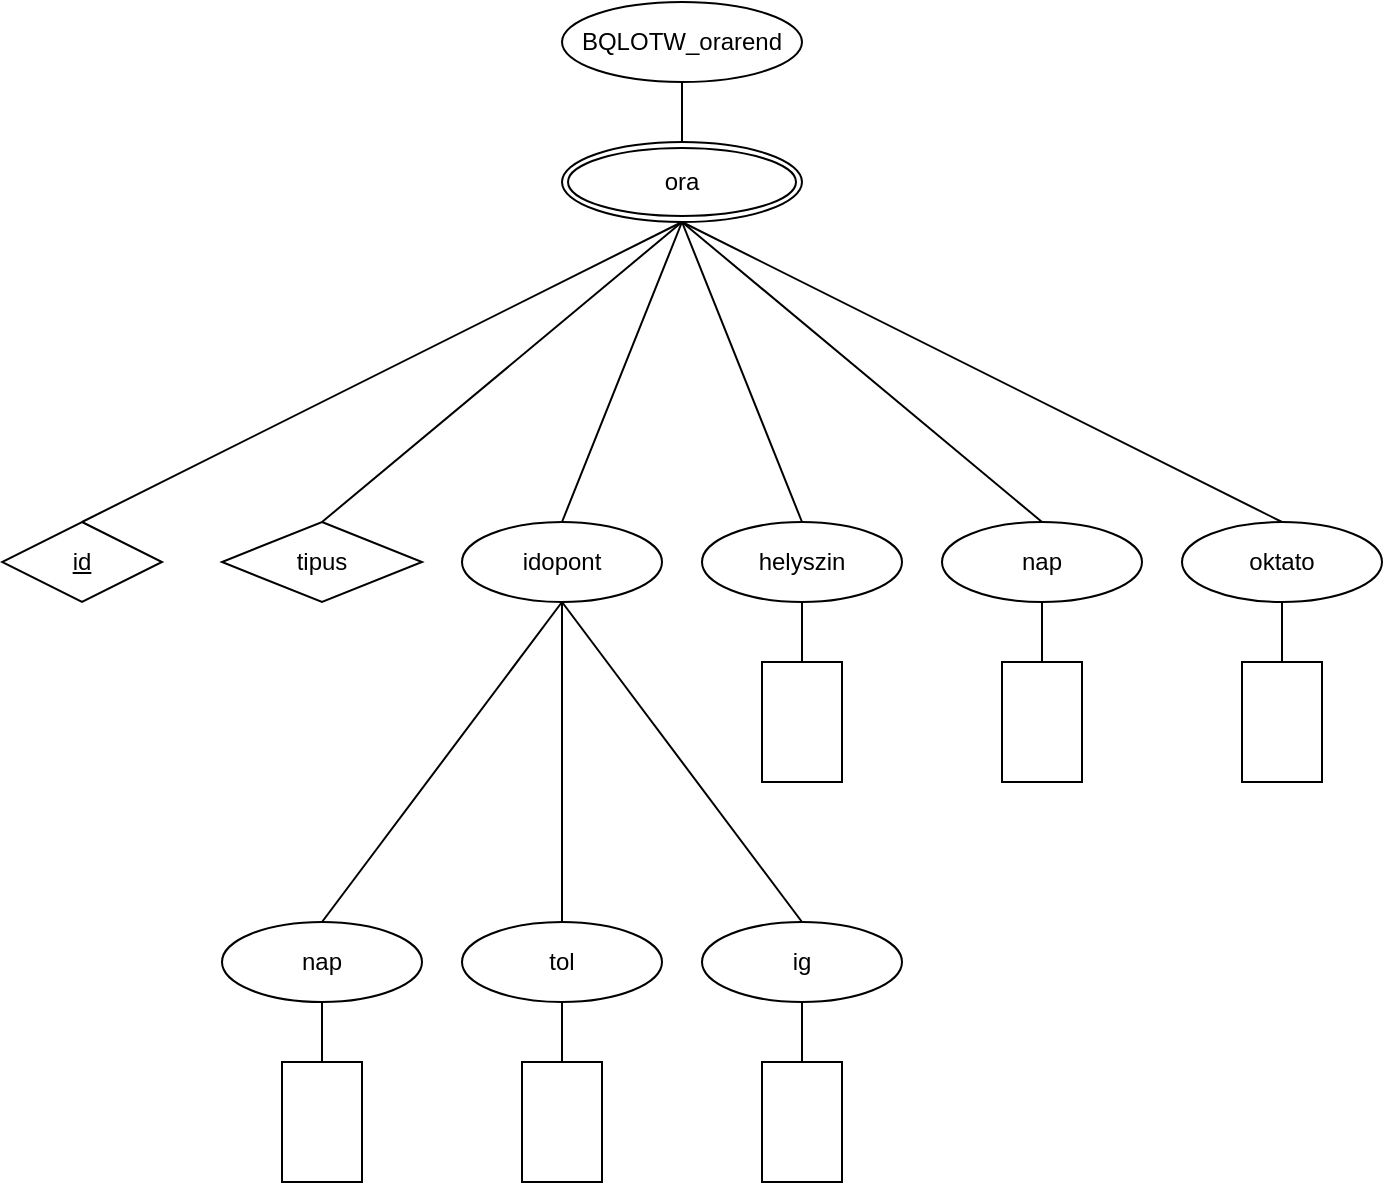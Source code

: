 <mxfile pages="2">
    <diagram name="Page-1" id="rCyAOGevqVK6DVIIFY3F">
        <mxGraphModel dx="1086" dy="513" grid="1" gridSize="10" guides="1" tooltips="1" connect="1" arrows="1" fold="1" page="1" pageScale="1" pageWidth="850" pageHeight="1100" math="0" shadow="0">
            <root>
                <mxCell id="0"/>
                <mxCell id="1" parent="0"/>
                <mxCell id="eia2CEKy0ZRSpAKBnFNo-5" value="ora" style="ellipse;shape=doubleEllipse;margin=3;whiteSpace=wrap;html=1;align=center;" parent="1" vertex="1">
                    <mxGeometry x="340" y="310" width="120" height="40" as="geometry"/>
                </mxCell>
                <mxCell id="eia2CEKy0ZRSpAKBnFNo-6" value="BQLOTW_orarend" style="ellipse;whiteSpace=wrap;html=1;align=center;" parent="1" vertex="1">
                    <mxGeometry x="340" y="240" width="120" height="40" as="geometry"/>
                </mxCell>
                <mxCell id="eia2CEKy0ZRSpAKBnFNo-9" value="id" style="shape=rhombus;perimeter=rhombusPerimeter;whiteSpace=wrap;html=1;align=center;fontStyle=4" parent="1" vertex="1">
                    <mxGeometry x="60" y="500" width="80" height="40" as="geometry"/>
                </mxCell>
                <mxCell id="eia2CEKy0ZRSpAKBnFNo-10" value="tipus" style="shape=rhombus;perimeter=rhombusPerimeter;whiteSpace=wrap;html=1;align=center;fontStyle=0" parent="1" vertex="1">
                    <mxGeometry x="170" y="500" width="100" height="40" as="geometry"/>
                </mxCell>
                <mxCell id="eia2CEKy0ZRSpAKBnFNo-11" value="idopont" style="ellipse;whiteSpace=wrap;html=1;align=center;fontStyle=0;" parent="1" vertex="1">
                    <mxGeometry x="290" y="500" width="100" height="40" as="geometry"/>
                </mxCell>
                <mxCell id="eia2CEKy0ZRSpAKBnFNo-12" value="nap&lt;span style=&quot;color: rgba(0, 0, 0, 0); font-family: monospace; font-size: 0px; text-align: start; text-wrap-mode: nowrap;&quot;&gt;%3CmxGraphModel%3E%3Croot%3E%3CmxCell%20id%3D%220%22%2F%3E%3CmxCell%20id%3D%221%22%20parent%3D%220%22%2F%3E%3CmxCell%20id%3D%222%22%20value%3D%22t%C3%ADpus%22%20style%3D%22ellipse%3BwhiteSpace%3Dwrap%3Bhtml%3D1%3Balign%3Dcenter%3B%22%20vertex%3D%221%22%20parent%3D%221%22%3E%3CmxGeometry%20x%3D%22410%22%20y%3D%22480%22%20width%3D%22100%22%20height%3D%2240%22%20as%3D%22geometry%22%2F%3E%3C%2FmxCell%3E%3C%2Froot%3E%3C%2FmxGraphModel%3E&lt;/span&gt;" style="ellipse;whiteSpace=wrap;html=1;align=center;fontStyle=0;" parent="1" vertex="1">
                    <mxGeometry x="170" y="700" width="100" height="40" as="geometry"/>
                </mxCell>
                <mxCell id="eia2CEKy0ZRSpAKBnFNo-13" value="tol" style="ellipse;whiteSpace=wrap;html=1;align=center;fontStyle=0;" parent="1" vertex="1">
                    <mxGeometry x="290" y="700" width="100" height="40" as="geometry"/>
                </mxCell>
                <mxCell id="eia2CEKy0ZRSpAKBnFNo-14" value="ig" style="ellipse;whiteSpace=wrap;html=1;align=center;fontStyle=0;" parent="1" vertex="1">
                    <mxGeometry x="410" y="700" width="100" height="40" as="geometry"/>
                </mxCell>
                <mxCell id="eia2CEKy0ZRSpAKBnFNo-15" value="helyszin" style="ellipse;whiteSpace=wrap;html=1;align=center;fontStyle=0;" parent="1" vertex="1">
                    <mxGeometry x="410" y="500" width="100" height="40" as="geometry"/>
                </mxCell>
                <mxCell id="eia2CEKy0ZRSpAKBnFNo-16" value="nap&lt;span style=&quot;color: rgba(0, 0, 0, 0); font-family: monospace; font-size: 0px; text-align: start; text-wrap-mode: nowrap;&quot;&gt;%3CmxGraphModel%3E%3Croot%3E%3CmxCell%20id%3D%220%22%2F%3E%3CmxCell%20id%3D%221%22%20parent%3D%220%22%2F%3E%3CmxCell%20id%3D%222%22%20value%3D%22t%C3%ADpus%22%20style%3D%22ellipse%3BwhiteSpace%3Dwrap%3Bhtml%3D1%3Balign%3Dcenter%3B%22%20vertex%3D%221%22%20parent%3D%221%22%3E%3CmxGeometry%20x%3D%22410%22%20y%3D%22480%22%20width%3D%22100%22%20height%3D%2240%22%20as%3D%22geometry%22%2F%3E%3C%2FmxCell%3E%3C%2Froot%3E%3C%2FmxGraphModel%3E&lt;/span&gt;" style="ellipse;whiteSpace=wrap;html=1;align=center;fontStyle=0;" parent="1" vertex="1">
                    <mxGeometry x="530" y="500" width="100" height="40" as="geometry"/>
                </mxCell>
                <mxCell id="eia2CEKy0ZRSpAKBnFNo-17" value="oktato" style="ellipse;whiteSpace=wrap;html=1;align=center;fontStyle=0;" parent="1" vertex="1">
                    <mxGeometry x="650" y="500" width="100" height="40" as="geometry"/>
                </mxCell>
                <mxCell id="eia2CEKy0ZRSpAKBnFNo-19" value="" style="endArrow=none;html=1;rounded=0;exitX=0.5;exitY=0;exitDx=0;exitDy=0;entryX=0.5;entryY=1;entryDx=0;entryDy=0;" parent="1" source="eia2CEKy0ZRSpAKBnFNo-9" target="eia2CEKy0ZRSpAKBnFNo-5" edge="1">
                    <mxGeometry relative="1" as="geometry">
                        <mxPoint x="340" y="450" as="sourcePoint"/>
                        <mxPoint x="500" y="450" as="targetPoint"/>
                    </mxGeometry>
                </mxCell>
                <mxCell id="eia2CEKy0ZRSpAKBnFNo-20" value="" style="endArrow=none;html=1;rounded=0;exitX=0.5;exitY=1;exitDx=0;exitDy=0;entryX=0.5;entryY=0;entryDx=0;entryDy=0;" parent="1" source="eia2CEKy0ZRSpAKBnFNo-5" target="eia2CEKy0ZRSpAKBnFNo-11" edge="1">
                    <mxGeometry relative="1" as="geometry">
                        <mxPoint x="340" y="450" as="sourcePoint"/>
                        <mxPoint x="500" y="450" as="targetPoint"/>
                    </mxGeometry>
                </mxCell>
                <mxCell id="eia2CEKy0ZRSpAKBnFNo-23" value="" style="endArrow=none;html=1;rounded=0;entryX=0.5;entryY=1;entryDx=0;entryDy=0;exitX=0.5;exitY=0;exitDx=0;exitDy=0;" parent="1" source="eia2CEKy0ZRSpAKBnFNo-10" target="eia2CEKy0ZRSpAKBnFNo-5" edge="1">
                    <mxGeometry relative="1" as="geometry">
                        <mxPoint x="340" y="450" as="sourcePoint"/>
                        <mxPoint x="500" y="450" as="targetPoint"/>
                    </mxGeometry>
                </mxCell>
                <mxCell id="eia2CEKy0ZRSpAKBnFNo-24" value="" style="endArrow=none;html=1;rounded=0;exitX=0.5;exitY=0;exitDx=0;exitDy=0;entryX=0.5;entryY=1;entryDx=0;entryDy=0;" parent="1" source="eia2CEKy0ZRSpAKBnFNo-15" target="eia2CEKy0ZRSpAKBnFNo-5" edge="1">
                    <mxGeometry relative="1" as="geometry">
                        <mxPoint x="340" y="450" as="sourcePoint"/>
                        <mxPoint x="520" y="260" as="targetPoint"/>
                    </mxGeometry>
                </mxCell>
                <mxCell id="eia2CEKy0ZRSpAKBnFNo-25" value="" style="endArrow=none;html=1;rounded=0;exitX=0.5;exitY=0;exitDx=0;exitDy=0;entryX=0.5;entryY=1;entryDx=0;entryDy=0;" parent="1" source="eia2CEKy0ZRSpAKBnFNo-16" target="eia2CEKy0ZRSpAKBnFNo-5" edge="1">
                    <mxGeometry relative="1" as="geometry">
                        <mxPoint x="340" y="450" as="sourcePoint"/>
                        <mxPoint x="240" y="330" as="targetPoint"/>
                    </mxGeometry>
                </mxCell>
                <mxCell id="eia2CEKy0ZRSpAKBnFNo-26" value="" style="endArrow=none;html=1;rounded=0;exitX=0.5;exitY=0;exitDx=0;exitDy=0;entryX=0.5;entryY=1;entryDx=0;entryDy=0;" parent="1" source="eia2CEKy0ZRSpAKBnFNo-17" target="eia2CEKy0ZRSpAKBnFNo-5" edge="1">
                    <mxGeometry relative="1" as="geometry">
                        <mxPoint x="340" y="450" as="sourcePoint"/>
                        <mxPoint x="240" y="330" as="targetPoint"/>
                    </mxGeometry>
                </mxCell>
                <mxCell id="eia2CEKy0ZRSpAKBnFNo-27" value="" style="endArrow=none;html=1;rounded=0;entryX=0.5;entryY=1;entryDx=0;entryDy=0;exitX=0.5;exitY=0;exitDx=0;exitDy=0;" parent="1" source="eia2CEKy0ZRSpAKBnFNo-12" target="eia2CEKy0ZRSpAKBnFNo-11" edge="1">
                    <mxGeometry relative="1" as="geometry">
                        <mxPoint x="340" y="570" as="sourcePoint"/>
                        <mxPoint x="500" y="570" as="targetPoint"/>
                    </mxGeometry>
                </mxCell>
                <mxCell id="eia2CEKy0ZRSpAKBnFNo-28" value="" style="endArrow=none;html=1;rounded=0;entryX=0.5;entryY=0;entryDx=0;entryDy=0;" parent="1" target="eia2CEKy0ZRSpAKBnFNo-13" edge="1">
                    <mxGeometry relative="1" as="geometry">
                        <mxPoint x="340" y="540" as="sourcePoint"/>
                        <mxPoint x="500" y="570" as="targetPoint"/>
                    </mxGeometry>
                </mxCell>
                <mxCell id="eia2CEKy0ZRSpAKBnFNo-29" value="" style="endArrow=none;html=1;rounded=0;entryX=0.5;entryY=0;entryDx=0;entryDy=0;" parent="1" target="eia2CEKy0ZRSpAKBnFNo-14" edge="1">
                    <mxGeometry relative="1" as="geometry">
                        <mxPoint x="340" y="540" as="sourcePoint"/>
                        <mxPoint x="500" y="570" as="targetPoint"/>
                    </mxGeometry>
                </mxCell>
                <mxCell id="eia2CEKy0ZRSpAKBnFNo-30" value="" style="endArrow=none;html=1;rounded=0;exitX=0.5;exitY=1;exitDx=0;exitDy=0;entryX=0.5;entryY=0;entryDx=0;entryDy=0;" parent="1" source="eia2CEKy0ZRSpAKBnFNo-6" target="eia2CEKy0ZRSpAKBnFNo-5" edge="1">
                    <mxGeometry relative="1" as="geometry">
                        <mxPoint x="440" y="510" as="sourcePoint"/>
                        <mxPoint x="600" y="510" as="targetPoint"/>
                    </mxGeometry>
                </mxCell>
                <mxCell id="eia2CEKy0ZRSpAKBnFNo-31" value="" style="rounded=0;whiteSpace=wrap;html=1;" parent="1" vertex="1">
                    <mxGeometry x="200" y="770" width="40" height="60" as="geometry"/>
                </mxCell>
                <mxCell id="eia2CEKy0ZRSpAKBnFNo-33" value="" style="rounded=0;whiteSpace=wrap;html=1;" parent="1" vertex="1">
                    <mxGeometry x="320" y="770" width="40" height="60" as="geometry"/>
                </mxCell>
                <mxCell id="eia2CEKy0ZRSpAKBnFNo-34" value="" style="rounded=0;whiteSpace=wrap;html=1;" parent="1" vertex="1">
                    <mxGeometry x="440" y="770" width="40" height="60" as="geometry"/>
                </mxCell>
                <mxCell id="eia2CEKy0ZRSpAKBnFNo-36" value="" style="endArrow=none;html=1;rounded=0;entryX=0.5;entryY=1;entryDx=0;entryDy=0;exitX=0.5;exitY=0;exitDx=0;exitDy=0;" parent="1" source="eia2CEKy0ZRSpAKBnFNo-34" target="eia2CEKy0ZRSpAKBnFNo-14" edge="1">
                    <mxGeometry relative="1" as="geometry">
                        <mxPoint x="410" y="810" as="sourcePoint"/>
                        <mxPoint x="570" y="810" as="targetPoint"/>
                    </mxGeometry>
                </mxCell>
                <mxCell id="eia2CEKy0ZRSpAKBnFNo-37" value="" style="endArrow=none;html=1;rounded=0;entryX=0.5;entryY=1;entryDx=0;entryDy=0;exitX=0.5;exitY=0;exitDx=0;exitDy=0;" parent="1" source="eia2CEKy0ZRSpAKBnFNo-33" target="eia2CEKy0ZRSpAKBnFNo-13" edge="1">
                    <mxGeometry relative="1" as="geometry">
                        <mxPoint x="410" y="810" as="sourcePoint"/>
                        <mxPoint x="570" y="810" as="targetPoint"/>
                    </mxGeometry>
                </mxCell>
                <mxCell id="eia2CEKy0ZRSpAKBnFNo-38" value="" style="endArrow=none;html=1;rounded=0;entryX=0.5;entryY=1;entryDx=0;entryDy=0;exitX=0.5;exitY=0;exitDx=0;exitDy=0;" parent="1" source="eia2CEKy0ZRSpAKBnFNo-31" target="eia2CEKy0ZRSpAKBnFNo-12" edge="1">
                    <mxGeometry relative="1" as="geometry">
                        <mxPoint x="410" y="810" as="sourcePoint"/>
                        <mxPoint x="570" y="810" as="targetPoint"/>
                    </mxGeometry>
                </mxCell>
                <mxCell id="eia2CEKy0ZRSpAKBnFNo-42" value="" style="rounded=0;whiteSpace=wrap;html=1;" parent="1" vertex="1">
                    <mxGeometry x="440" y="570" width="40" height="60" as="geometry"/>
                </mxCell>
                <mxCell id="eia2CEKy0ZRSpAKBnFNo-43" value="" style="endArrow=none;html=1;rounded=0;entryX=0.5;entryY=1;entryDx=0;entryDy=0;exitX=0.5;exitY=0;exitDx=0;exitDy=0;" parent="1" source="eia2CEKy0ZRSpAKBnFNo-42" edge="1">
                    <mxGeometry relative="1" as="geometry">
                        <mxPoint x="650" y="610" as="sourcePoint"/>
                        <mxPoint x="460" y="540" as="targetPoint"/>
                    </mxGeometry>
                </mxCell>
                <mxCell id="eia2CEKy0ZRSpAKBnFNo-44" value="" style="rounded=0;whiteSpace=wrap;html=1;" parent="1" vertex="1">
                    <mxGeometry x="560" y="570" width="40" height="60" as="geometry"/>
                </mxCell>
                <mxCell id="eia2CEKy0ZRSpAKBnFNo-45" value="" style="endArrow=none;html=1;rounded=0;entryX=0.5;entryY=1;entryDx=0;entryDy=0;exitX=0.5;exitY=0;exitDx=0;exitDy=0;" parent="1" source="eia2CEKy0ZRSpAKBnFNo-44" edge="1">
                    <mxGeometry relative="1" as="geometry">
                        <mxPoint x="770" y="610" as="sourcePoint"/>
                        <mxPoint x="580" y="540" as="targetPoint"/>
                    </mxGeometry>
                </mxCell>
                <mxCell id="eia2CEKy0ZRSpAKBnFNo-46" value="" style="rounded=0;whiteSpace=wrap;html=1;" parent="1" vertex="1">
                    <mxGeometry x="680" y="570" width="40" height="60" as="geometry"/>
                </mxCell>
                <mxCell id="eia2CEKy0ZRSpAKBnFNo-47" value="" style="endArrow=none;html=1;rounded=0;entryX=0.5;entryY=1;entryDx=0;entryDy=0;exitX=0.5;exitY=0;exitDx=0;exitDy=0;" parent="1" source="eia2CEKy0ZRSpAKBnFNo-46" edge="1">
                    <mxGeometry relative="1" as="geometry">
                        <mxPoint x="890" y="610" as="sourcePoint"/>
                        <mxPoint x="700" y="540" as="targetPoint"/>
                    </mxGeometry>
                </mxCell>
            </root>
        </mxGraphModel>
    </diagram>
    <diagram id="cosjATFGse6v8Zy2hV7a" name="Page-2">
        <mxGraphModel dx="1265" dy="835" grid="0" gridSize="10" guides="1" tooltips="1" connect="1" arrows="1" fold="1" page="0" pageScale="1" pageWidth="850" pageHeight="1100" math="0" shadow="0">
            <root>
                <mxCell id="0"/>
                <mxCell id="1" parent="0"/>
                <mxCell id="F1AK6ofm_JJvVSZsoa1t-1" value="ora" style="ellipse;shape=doubleEllipse;margin=3;whiteSpace=wrap;html=1;align=center;" vertex="1" parent="1">
                    <mxGeometry x="692" y="87" width="120" height="40" as="geometry"/>
                </mxCell>
                <mxCell id="F1AK6ofm_JJvVSZsoa1t-2" value="BQLOTW_orarend" style="ellipse;whiteSpace=wrap;html=1;align=center;" vertex="1" parent="1">
                    <mxGeometry x="692" y="17" width="120" height="40" as="geometry"/>
                </mxCell>
                <mxCell id="F1AK6ofm_JJvVSZsoa1t-3" value="id" style="shape=rhombus;perimeter=rhombusPerimeter;whiteSpace=wrap;html=1;align=center;fontStyle=4" vertex="1" parent="1">
                    <mxGeometry x="412" y="277" width="80" height="40" as="geometry"/>
                </mxCell>
                <mxCell id="F1AK6ofm_JJvVSZsoa1t-4" value="tipus" style="ellipse;whiteSpace=wrap;html=1;align=center;" vertex="1" parent="1">
                    <mxGeometry x="522" y="277" width="100" height="40" as="geometry"/>
                </mxCell>
                <mxCell id="F1AK6ofm_JJvVSZsoa1t-5" value="idopont" style="ellipse;shape=doubleEllipse;margin=3;whiteSpace=wrap;html=1;align=center;" vertex="1" parent="1">
                    <mxGeometry x="642" y="277" width="100" height="40" as="geometry"/>
                </mxCell>
                <mxCell id="F1AK6ofm_JJvVSZsoa1t-6" value="nap&lt;span style=&quot;color: rgba(0, 0, 0, 0); font-family: monospace; font-size: 0px; text-align: start; text-wrap-mode: nowrap;&quot;&gt;%3CmxGraphModel%3E%3Croot%3E%3CmxCell%20id%3D%220%22%2F%3E%3CmxCell%20id%3D%221%22%20parent%3D%220%22%2F%3E%3CmxCell%20id%3D%222%22%20value%3D%22t%C3%ADpus%22%20style%3D%22ellipse%3BwhiteSpace%3Dwrap%3Bhtml%3D1%3Balign%3Dcenter%3B%22%20vertex%3D%221%22%20parent%3D%221%22%3E%3CmxGeometry%20x%3D%22410%22%20y%3D%22480%22%20width%3D%22100%22%20height%3D%2240%22%20as%3D%22geometry%22%2F%3E%3C%2FmxCell%3E%3C%2Froot%3E%3C%2FmxGraphModel%3E&lt;/span&gt;" style="ellipse;whiteSpace=wrap;html=1;align=center;fontStyle=0;" vertex="1" parent="1">
                    <mxGeometry x="522" y="477" width="100" height="40" as="geometry"/>
                </mxCell>
                <mxCell id="F1AK6ofm_JJvVSZsoa1t-7" value="tol" style="ellipse;whiteSpace=wrap;html=1;align=center;fontStyle=0;" vertex="1" parent="1">
                    <mxGeometry x="642" y="477" width="100" height="40" as="geometry"/>
                </mxCell>
                <mxCell id="F1AK6ofm_JJvVSZsoa1t-8" value="ig" style="ellipse;whiteSpace=wrap;html=1;align=center;fontStyle=0;" vertex="1" parent="1">
                    <mxGeometry x="762" y="477" width="100" height="40" as="geometry"/>
                </mxCell>
                <mxCell id="F1AK6ofm_JJvVSZsoa1t-9" value="helyszin" style="ellipse;whiteSpace=wrap;html=1;align=center;fontStyle=0;" vertex="1" parent="1">
                    <mxGeometry x="762" y="277" width="100" height="40" as="geometry"/>
                </mxCell>
                <mxCell id="F1AK6ofm_JJvVSZsoa1t-10" value="nap&lt;span style=&quot;color: rgba(0, 0, 0, 0); font-family: monospace; font-size: 0px; text-align: start; text-wrap-mode: nowrap;&quot;&gt;%3CmxGraphModel%3E%3Croot%3E%3CmxCell%20id%3D%220%22%2F%3E%3CmxCell%20id%3D%221%22%20parent%3D%220%22%2F%3E%3CmxCell%20id%3D%222%22%20value%3D%22t%C3%ADpus%22%20style%3D%22ellipse%3BwhiteSpace%3Dwrap%3Bhtml%3D1%3Balign%3Dcenter%3B%22%20vertex%3D%221%22%20parent%3D%221%22%3E%3CmxGeometry%20x%3D%22410%22%20y%3D%22480%22%20width%3D%22100%22%20height%3D%2240%22%20as%3D%22geometry%22%2F%3E%3C%2FmxCell%3E%3C%2Froot%3E%3C%2FmxGraphModel%3E&lt;/span&gt;" style="ellipse;whiteSpace=wrap;html=1;align=center;fontStyle=0;" vertex="1" parent="1">
                    <mxGeometry x="882" y="277" width="100" height="40" as="geometry"/>
                </mxCell>
                <mxCell id="F1AK6ofm_JJvVSZsoa1t-11" value="oktato" style="ellipse;shape=doubleEllipse;margin=3;whiteSpace=wrap;html=1;align=center;" vertex="1" parent="1">
                    <mxGeometry x="1002" y="277" width="100" height="40" as="geometry"/>
                </mxCell>
                <mxCell id="F1AK6ofm_JJvVSZsoa1t-12" value="" style="endArrow=none;html=1;rounded=0;exitX=0.5;exitY=0;exitDx=0;exitDy=0;entryX=0.5;entryY=1;entryDx=0;entryDy=0;" edge="1" parent="1" source="F1AK6ofm_JJvVSZsoa1t-3" target="F1AK6ofm_JJvVSZsoa1t-1">
                    <mxGeometry relative="1" as="geometry">
                        <mxPoint x="692" y="227" as="sourcePoint"/>
                        <mxPoint x="852" y="227" as="targetPoint"/>
                    </mxGeometry>
                </mxCell>
                <mxCell id="F1AK6ofm_JJvVSZsoa1t-13" value="" style="endArrow=none;html=1;rounded=0;exitX=0.5;exitY=1;exitDx=0;exitDy=0;entryX=0.5;entryY=0;entryDx=0;entryDy=0;" edge="1" parent="1" source="F1AK6ofm_JJvVSZsoa1t-1" target="F1AK6ofm_JJvVSZsoa1t-5">
                    <mxGeometry relative="1" as="geometry">
                        <mxPoint x="692" y="227" as="sourcePoint"/>
                        <mxPoint x="852" y="227" as="targetPoint"/>
                    </mxGeometry>
                </mxCell>
                <mxCell id="F1AK6ofm_JJvVSZsoa1t-14" value="" style="endArrow=none;html=1;rounded=0;entryX=0.5;entryY=1;entryDx=0;entryDy=0;exitX=0.5;exitY=0;exitDx=0;exitDy=0;" edge="1" parent="1" source="F1AK6ofm_JJvVSZsoa1t-4" target="F1AK6ofm_JJvVSZsoa1t-1">
                    <mxGeometry relative="1" as="geometry">
                        <mxPoint x="692" y="227" as="sourcePoint"/>
                        <mxPoint x="852" y="227" as="targetPoint"/>
                    </mxGeometry>
                </mxCell>
                <mxCell id="F1AK6ofm_JJvVSZsoa1t-15" value="" style="endArrow=none;html=1;rounded=0;exitX=0.5;exitY=0;exitDx=0;exitDy=0;entryX=0.5;entryY=1;entryDx=0;entryDy=0;" edge="1" parent="1" source="F1AK6ofm_JJvVSZsoa1t-9" target="F1AK6ofm_JJvVSZsoa1t-1">
                    <mxGeometry relative="1" as="geometry">
                        <mxPoint x="692" y="227" as="sourcePoint"/>
                        <mxPoint x="872" y="37" as="targetPoint"/>
                    </mxGeometry>
                </mxCell>
                <mxCell id="F1AK6ofm_JJvVSZsoa1t-16" value="" style="endArrow=none;html=1;rounded=0;exitX=0.5;exitY=0;exitDx=0;exitDy=0;entryX=0.5;entryY=1;entryDx=0;entryDy=0;" edge="1" parent="1" source="F1AK6ofm_JJvVSZsoa1t-10" target="F1AK6ofm_JJvVSZsoa1t-1">
                    <mxGeometry relative="1" as="geometry">
                        <mxPoint x="692" y="227" as="sourcePoint"/>
                        <mxPoint x="592" y="107" as="targetPoint"/>
                    </mxGeometry>
                </mxCell>
                <mxCell id="F1AK6ofm_JJvVSZsoa1t-17" value="" style="endArrow=none;html=1;rounded=0;exitX=0.5;exitY=0;exitDx=0;exitDy=0;entryX=0.5;entryY=1;entryDx=0;entryDy=0;" edge="1" parent="1" source="F1AK6ofm_JJvVSZsoa1t-11" target="F1AK6ofm_JJvVSZsoa1t-1">
                    <mxGeometry relative="1" as="geometry">
                        <mxPoint x="692" y="227" as="sourcePoint"/>
                        <mxPoint x="592" y="107" as="targetPoint"/>
                    </mxGeometry>
                </mxCell>
                <mxCell id="F1AK6ofm_JJvVSZsoa1t-18" value="" style="endArrow=none;html=1;rounded=0;entryX=0.5;entryY=1;entryDx=0;entryDy=0;exitX=0.5;exitY=0;exitDx=0;exitDy=0;" edge="1" parent="1" source="F1AK6ofm_JJvVSZsoa1t-6" target="F1AK6ofm_JJvVSZsoa1t-5">
                    <mxGeometry relative="1" as="geometry">
                        <mxPoint x="692" y="347" as="sourcePoint"/>
                        <mxPoint x="852" y="347" as="targetPoint"/>
                    </mxGeometry>
                </mxCell>
                <mxCell id="F1AK6ofm_JJvVSZsoa1t-19" value="" style="endArrow=none;html=1;rounded=0;entryX=0.5;entryY=0;entryDx=0;entryDy=0;" edge="1" parent="1" target="F1AK6ofm_JJvVSZsoa1t-7">
                    <mxGeometry relative="1" as="geometry">
                        <mxPoint x="692" y="317" as="sourcePoint"/>
                        <mxPoint x="852" y="347" as="targetPoint"/>
                    </mxGeometry>
                </mxCell>
                <mxCell id="F1AK6ofm_JJvVSZsoa1t-20" value="" style="endArrow=none;html=1;rounded=0;entryX=0.5;entryY=0;entryDx=0;entryDy=0;" edge="1" parent="1" target="F1AK6ofm_JJvVSZsoa1t-8">
                    <mxGeometry relative="1" as="geometry">
                        <mxPoint x="692" y="317" as="sourcePoint"/>
                        <mxPoint x="852" y="347" as="targetPoint"/>
                    </mxGeometry>
                </mxCell>
                <mxCell id="F1AK6ofm_JJvVSZsoa1t-21" value="" style="endArrow=none;html=1;rounded=0;exitX=0.5;exitY=1;exitDx=0;exitDy=0;entryX=0.5;entryY=0;entryDx=0;entryDy=0;" edge="1" parent="1" source="F1AK6ofm_JJvVSZsoa1t-2" target="F1AK6ofm_JJvVSZsoa1t-1">
                    <mxGeometry relative="1" as="geometry">
                        <mxPoint x="792" y="287" as="sourcePoint"/>
                        <mxPoint x="952" y="287" as="targetPoint"/>
                    </mxGeometry>
                </mxCell>
                <mxCell id="F1AK6ofm_JJvVSZsoa1t-22" value="" style="rounded=0;whiteSpace=wrap;html=1;" vertex="1" parent="1">
                    <mxGeometry x="532" y="557" width="80" height="40" as="geometry"/>
                </mxCell>
                <mxCell id="F1AK6ofm_JJvVSZsoa1t-23" value="" style="rounded=0;whiteSpace=wrap;html=1;" vertex="1" parent="1">
                    <mxGeometry x="652" y="557" width="80" height="40" as="geometry"/>
                </mxCell>
                <mxCell id="F1AK6ofm_JJvVSZsoa1t-24" value="" style="rounded=0;whiteSpace=wrap;html=1;" vertex="1" parent="1">
                    <mxGeometry x="772" y="557" width="80" height="40" as="geometry"/>
                </mxCell>
                <mxCell id="F1AK6ofm_JJvVSZsoa1t-25" value="" style="endArrow=none;html=1;rounded=0;entryX=0.5;entryY=1;entryDx=0;entryDy=0;exitX=0.5;exitY=0;exitDx=0;exitDy=0;" edge="1" parent="1" source="F1AK6ofm_JJvVSZsoa1t-24" target="F1AK6ofm_JJvVSZsoa1t-8">
                    <mxGeometry relative="1" as="geometry">
                        <mxPoint x="762" y="587" as="sourcePoint"/>
                        <mxPoint x="922" y="587" as="targetPoint"/>
                    </mxGeometry>
                </mxCell>
                <mxCell id="F1AK6ofm_JJvVSZsoa1t-26" value="" style="endArrow=none;html=1;rounded=0;entryX=0.5;entryY=1;entryDx=0;entryDy=0;exitX=0.5;exitY=0;exitDx=0;exitDy=0;" edge="1" parent="1" source="F1AK6ofm_JJvVSZsoa1t-23" target="F1AK6ofm_JJvVSZsoa1t-7">
                    <mxGeometry relative="1" as="geometry">
                        <mxPoint x="762" y="587" as="sourcePoint"/>
                        <mxPoint x="922" y="587" as="targetPoint"/>
                    </mxGeometry>
                </mxCell>
                <mxCell id="F1AK6ofm_JJvVSZsoa1t-27" value="" style="endArrow=none;html=1;rounded=0;entryX=0.5;entryY=1;entryDx=0;entryDy=0;exitX=0.5;exitY=0;exitDx=0;exitDy=0;" edge="1" parent="1" source="F1AK6ofm_JJvVSZsoa1t-22" target="F1AK6ofm_JJvVSZsoa1t-6">
                    <mxGeometry relative="1" as="geometry">
                        <mxPoint x="762" y="587" as="sourcePoint"/>
                        <mxPoint x="922" y="587" as="targetPoint"/>
                    </mxGeometry>
                </mxCell>
                <mxCell id="F1AK6ofm_JJvVSZsoa1t-28" value="" style="rounded=0;whiteSpace=wrap;html=1;" vertex="1" parent="1">
                    <mxGeometry x="532" y="357" width="80" height="40" as="geometry"/>
                </mxCell>
                <mxCell id="F1AK6ofm_JJvVSZsoa1t-29" value="" style="endArrow=none;html=1;rounded=0;entryX=0.5;entryY=1;entryDx=0;entryDy=0;exitX=0.5;exitY=0;exitDx=0;exitDy=0;" edge="1" parent="1" source="F1AK6ofm_JJvVSZsoa1t-28">
                    <mxGeometry relative="1" as="geometry">
                        <mxPoint x="762" y="387" as="sourcePoint"/>
                        <mxPoint x="572" y="317" as="targetPoint"/>
                    </mxGeometry>
                </mxCell>
                <mxCell id="F1AK6ofm_JJvVSZsoa1t-30" value="" style="rounded=0;whiteSpace=wrap;html=1;" vertex="1" parent="1">
                    <mxGeometry x="772" y="357" width="80" height="40" as="geometry"/>
                </mxCell>
                <mxCell id="F1AK6ofm_JJvVSZsoa1t-31" value="" style="endArrow=none;html=1;rounded=0;entryX=0.5;entryY=1;entryDx=0;entryDy=0;exitX=0.5;exitY=0;exitDx=0;exitDy=0;" edge="1" parent="1" source="F1AK6ofm_JJvVSZsoa1t-30">
                    <mxGeometry relative="1" as="geometry">
                        <mxPoint x="1002" y="387" as="sourcePoint"/>
                        <mxPoint x="812" y="317" as="targetPoint"/>
                    </mxGeometry>
                </mxCell>
                <mxCell id="F1AK6ofm_JJvVSZsoa1t-32" value="" style="rounded=0;whiteSpace=wrap;html=1;" vertex="1" parent="1">
                    <mxGeometry x="892" y="357" width="80" height="40" as="geometry"/>
                </mxCell>
                <mxCell id="F1AK6ofm_JJvVSZsoa1t-33" value="" style="endArrow=none;html=1;rounded=0;entryX=0.5;entryY=1;entryDx=0;entryDy=0;exitX=0.5;exitY=0;exitDx=0;exitDy=0;" edge="1" parent="1" source="F1AK6ofm_JJvVSZsoa1t-32">
                    <mxGeometry relative="1" as="geometry">
                        <mxPoint x="1122" y="387" as="sourcePoint"/>
                        <mxPoint x="932" y="317" as="targetPoint"/>
                    </mxGeometry>
                </mxCell>
                <mxCell id="F1AK6ofm_JJvVSZsoa1t-34" value="" style="rounded=0;whiteSpace=wrap;html=1;" vertex="1" parent="1">
                    <mxGeometry x="1012" y="357" width="80" height="40" as="geometry"/>
                </mxCell>
                <mxCell id="F1AK6ofm_JJvVSZsoa1t-35" value="" style="endArrow=none;html=1;rounded=0;entryX=0.5;entryY=1;entryDx=0;entryDy=0;exitX=0.5;exitY=0;exitDx=0;exitDy=0;" edge="1" parent="1" source="F1AK6ofm_JJvVSZsoa1t-34">
                    <mxGeometry relative="1" as="geometry">
                        <mxPoint x="1242" y="387" as="sourcePoint"/>
                        <mxPoint x="1052" y="317" as="targetPoint"/>
                    </mxGeometry>
                </mxCell>
            </root>
        </mxGraphModel>
    </diagram>
</mxfile>